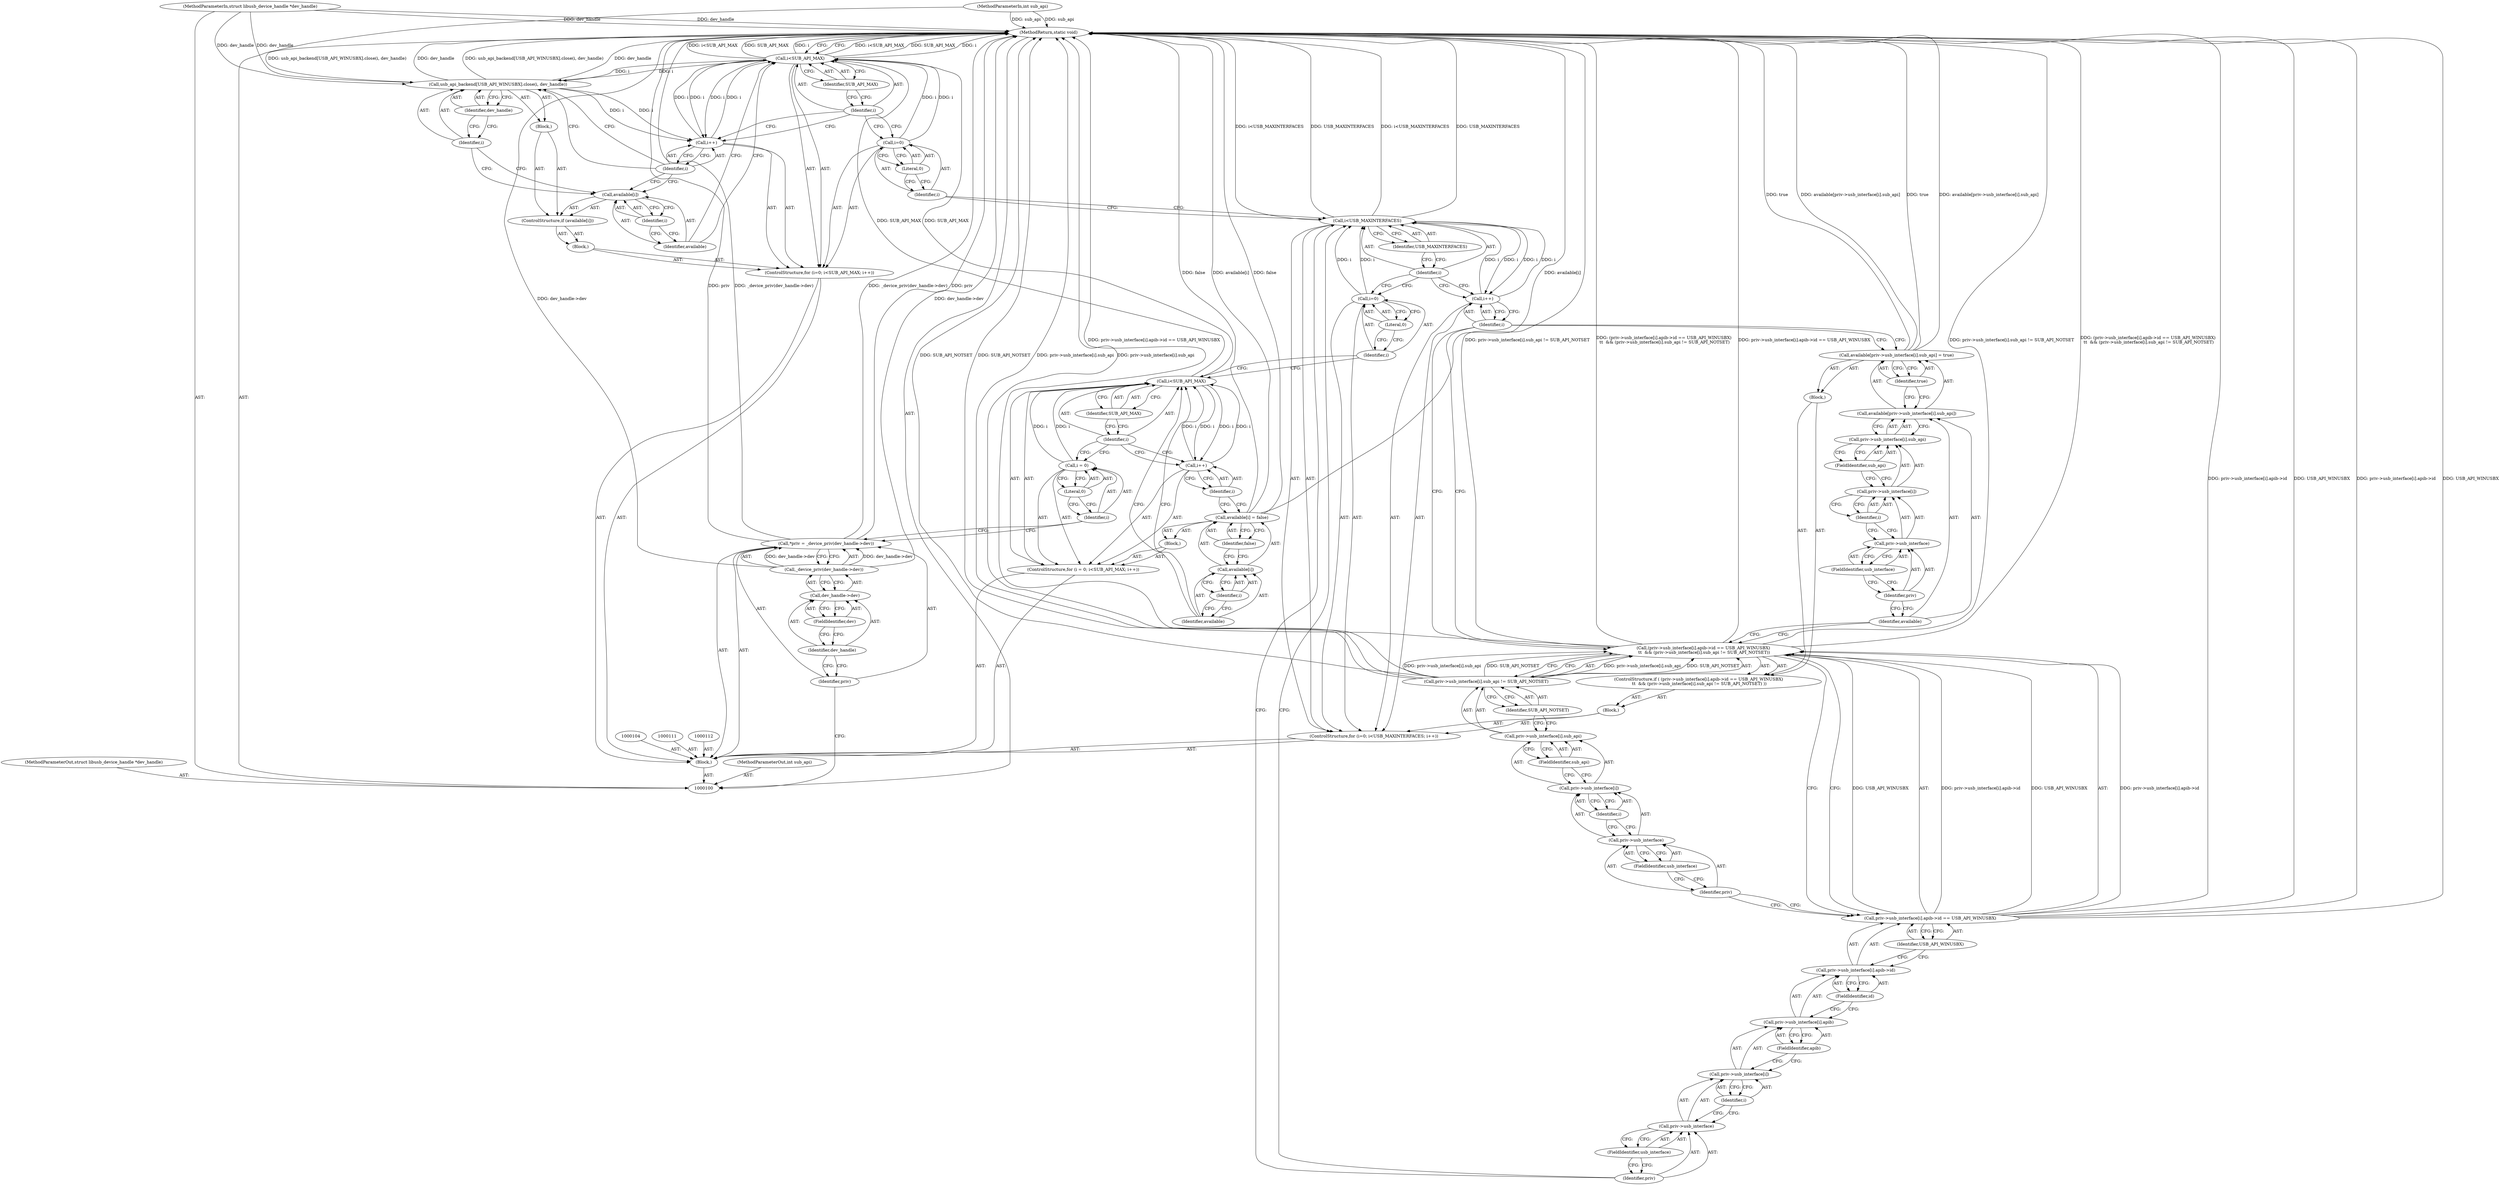 digraph "0_Chrome_ac149a8d4371c0e01e0934fdd57b09e86f96b5b9_10" {
"1000190" [label="(MethodReturn,static void)"];
"1000101" [label="(MethodParameterIn,int sub_api)"];
"1000253" [label="(MethodParameterOut,int sub_api)"];
"1000102" [label="(MethodParameterIn,struct libusb_device_handle *dev_handle)"];
"1000254" [label="(MethodParameterOut,struct libusb_device_handle *dev_handle)"];
"1000128" [label="(ControlStructure,for (i=0; i<USB_MAXINTERFACES; i++))"];
"1000132" [label="(Call,i<USB_MAXINTERFACES)"];
"1000133" [label="(Identifier,i)"];
"1000134" [label="(Identifier,USB_MAXINTERFACES)"];
"1000135" [label="(Call,i++)"];
"1000136" [label="(Identifier,i)"];
"1000137" [label="(Block,)"];
"1000129" [label="(Call,i=0)"];
"1000130" [label="(Identifier,i)"];
"1000131" [label="(Literal,0)"];
"1000146" [label="(FieldIdentifier,usb_interface)"];
"1000147" [label="(Identifier,i)"];
"1000138" [label="(ControlStructure,if ( (priv->usb_interface[i].apib->id == USB_API_WINUSBX)\n \t\t  && (priv->usb_interface[i].sub_api != SUB_API_NOTSET) ))"];
"1000148" [label="(FieldIdentifier,apib)"];
"1000149" [label="(FieldIdentifier,id)"];
"1000150" [label="(Identifier,USB_API_WINUSBX)"];
"1000139" [label="(Call,(priv->usb_interface[i].apib->id == USB_API_WINUSBX)\n \t\t  && (priv->usb_interface[i].sub_api != SUB_API_NOTSET))"];
"1000140" [label="(Call,priv->usb_interface[i].apib->id == USB_API_WINUSBX)"];
"1000141" [label="(Call,priv->usb_interface[i].apib->id)"];
"1000142" [label="(Call,priv->usb_interface[i].apib)"];
"1000143" [label="(Call,priv->usb_interface[i])"];
"1000144" [label="(Call,priv->usb_interface)"];
"1000145" [label="(Identifier,priv)"];
"1000156" [label="(FieldIdentifier,usb_interface)"];
"1000157" [label="(Identifier,i)"];
"1000158" [label="(FieldIdentifier,sub_api)"];
"1000159" [label="(Identifier,SUB_API_NOTSET)"];
"1000160" [label="(Block,)"];
"1000151" [label="(Call,priv->usb_interface[i].sub_api != SUB_API_NOTSET)"];
"1000152" [label="(Call,priv->usb_interface[i].sub_api)"];
"1000153" [label="(Call,priv->usb_interface[i])"];
"1000154" [label="(Call,priv->usb_interface)"];
"1000155" [label="(Identifier,priv)"];
"1000164" [label="(Call,priv->usb_interface[i].sub_api)"];
"1000165" [label="(Call,priv->usb_interface[i])"];
"1000166" [label="(Call,priv->usb_interface)"];
"1000167" [label="(Identifier,priv)"];
"1000168" [label="(FieldIdentifier,usb_interface)"];
"1000169" [label="(Identifier,i)"];
"1000170" [label="(FieldIdentifier,sub_api)"];
"1000161" [label="(Call,available[priv->usb_interface[i].sub_api] = true)"];
"1000162" [label="(Call,available[priv->usb_interface[i].sub_api])"];
"1000163" [label="(Identifier,available)"];
"1000171" [label="(Identifier,true)"];
"1000172" [label="(ControlStructure,for (i=0; i<SUB_API_MAX; i++))"];
"1000176" [label="(Call,i<SUB_API_MAX)"];
"1000177" [label="(Identifier,i)"];
"1000178" [label="(Identifier,SUB_API_MAX)"];
"1000179" [label="(Call,i++)"];
"1000180" [label="(Identifier,i)"];
"1000181" [label="(Block,)"];
"1000173" [label="(Call,i=0)"];
"1000174" [label="(Identifier,i)"];
"1000175" [label="(Literal,0)"];
"1000185" [label="(Identifier,i)"];
"1000182" [label="(ControlStructure,if (available[i]))"];
"1000186" [label="(Block,)"];
"1000183" [label="(Call,available[i])"];
"1000184" [label="(Identifier,available)"];
"1000103" [label="(Block,)"];
"1000187" [label="(Call,usb_api_backend[USB_API_WINUSBX].close(i, dev_handle))"];
"1000188" [label="(Identifier,i)"];
"1000189" [label="(Identifier,dev_handle)"];
"1000105" [label="(Call,*priv = _device_priv(dev_handle->dev))"];
"1000106" [label="(Identifier,priv)"];
"1000107" [label="(Call,_device_priv(dev_handle->dev))"];
"1000108" [label="(Call,dev_handle->dev)"];
"1000109" [label="(Identifier,dev_handle)"];
"1000110" [label="(FieldIdentifier,dev)"];
"1000116" [label="(Literal,0)"];
"1000117" [label="(Call,i<SUB_API_MAX)"];
"1000118" [label="(Identifier,i)"];
"1000119" [label="(Identifier,SUB_API_MAX)"];
"1000113" [label="(ControlStructure,for (i = 0; i<SUB_API_MAX; i++))"];
"1000120" [label="(Call,i++)"];
"1000121" [label="(Identifier,i)"];
"1000122" [label="(Block,)"];
"1000114" [label="(Call,i = 0)"];
"1000115" [label="(Identifier,i)"];
"1000126" [label="(Identifier,i)"];
"1000127" [label="(Identifier,false)"];
"1000123" [label="(Call,available[i] = false)"];
"1000124" [label="(Call,available[i])"];
"1000125" [label="(Identifier,available)"];
"1000190" -> "1000100"  [label="AST: "];
"1000190" -> "1000176"  [label="CFG: "];
"1000187" -> "1000190"  [label="DDG: usb_api_backend[USB_API_WINUSBX].close(i, dev_handle)"];
"1000187" -> "1000190"  [label="DDG: dev_handle"];
"1000107" -> "1000190"  [label="DDG: dev_handle->dev"];
"1000132" -> "1000190"  [label="DDG: USB_MAXINTERFACES"];
"1000132" -> "1000190"  [label="DDG: i<USB_MAXINTERFACES"];
"1000176" -> "1000190"  [label="DDG: i<SUB_API_MAX"];
"1000176" -> "1000190"  [label="DDG: SUB_API_MAX"];
"1000176" -> "1000190"  [label="DDG: i"];
"1000123" -> "1000190"  [label="DDG: false"];
"1000123" -> "1000190"  [label="DDG: available[i]"];
"1000102" -> "1000190"  [label="DDG: dev_handle"];
"1000161" -> "1000190"  [label="DDG: true"];
"1000161" -> "1000190"  [label="DDG: available[priv->usb_interface[i].sub_api]"];
"1000105" -> "1000190"  [label="DDG: priv"];
"1000105" -> "1000190"  [label="DDG: _device_priv(dev_handle->dev)"];
"1000151" -> "1000190"  [label="DDG: SUB_API_NOTSET"];
"1000151" -> "1000190"  [label="DDG: priv->usb_interface[i].sub_api"];
"1000139" -> "1000190"  [label="DDG: priv->usb_interface[i].sub_api != SUB_API_NOTSET"];
"1000139" -> "1000190"  [label="DDG: (priv->usb_interface[i].apib->id == USB_API_WINUSBX)\n \t\t  && (priv->usb_interface[i].sub_api != SUB_API_NOTSET)"];
"1000139" -> "1000190"  [label="DDG: priv->usb_interface[i].apib->id == USB_API_WINUSBX"];
"1000140" -> "1000190"  [label="DDG: priv->usb_interface[i].apib->id"];
"1000140" -> "1000190"  [label="DDG: USB_API_WINUSBX"];
"1000101" -> "1000190"  [label="DDG: sub_api"];
"1000101" -> "1000100"  [label="AST: "];
"1000101" -> "1000190"  [label="DDG: sub_api"];
"1000253" -> "1000100"  [label="AST: "];
"1000102" -> "1000100"  [label="AST: "];
"1000102" -> "1000190"  [label="DDG: dev_handle"];
"1000102" -> "1000187"  [label="DDG: dev_handle"];
"1000254" -> "1000100"  [label="AST: "];
"1000128" -> "1000103"  [label="AST: "];
"1000129" -> "1000128"  [label="AST: "];
"1000132" -> "1000128"  [label="AST: "];
"1000135" -> "1000128"  [label="AST: "];
"1000137" -> "1000128"  [label="AST: "];
"1000132" -> "1000128"  [label="AST: "];
"1000132" -> "1000134"  [label="CFG: "];
"1000133" -> "1000132"  [label="AST: "];
"1000134" -> "1000132"  [label="AST: "];
"1000145" -> "1000132"  [label="CFG: "];
"1000174" -> "1000132"  [label="CFG: "];
"1000132" -> "1000190"  [label="DDG: USB_MAXINTERFACES"];
"1000132" -> "1000190"  [label="DDG: i<USB_MAXINTERFACES"];
"1000129" -> "1000132"  [label="DDG: i"];
"1000135" -> "1000132"  [label="DDG: i"];
"1000132" -> "1000135"  [label="DDG: i"];
"1000133" -> "1000132"  [label="AST: "];
"1000133" -> "1000129"  [label="CFG: "];
"1000133" -> "1000135"  [label="CFG: "];
"1000134" -> "1000133"  [label="CFG: "];
"1000134" -> "1000132"  [label="AST: "];
"1000134" -> "1000133"  [label="CFG: "];
"1000132" -> "1000134"  [label="CFG: "];
"1000135" -> "1000128"  [label="AST: "];
"1000135" -> "1000136"  [label="CFG: "];
"1000136" -> "1000135"  [label="AST: "];
"1000133" -> "1000135"  [label="CFG: "];
"1000135" -> "1000132"  [label="DDG: i"];
"1000132" -> "1000135"  [label="DDG: i"];
"1000136" -> "1000135"  [label="AST: "];
"1000136" -> "1000161"  [label="CFG: "];
"1000136" -> "1000139"  [label="CFG: "];
"1000135" -> "1000136"  [label="CFG: "];
"1000137" -> "1000128"  [label="AST: "];
"1000138" -> "1000137"  [label="AST: "];
"1000129" -> "1000128"  [label="AST: "];
"1000129" -> "1000131"  [label="CFG: "];
"1000130" -> "1000129"  [label="AST: "];
"1000131" -> "1000129"  [label="AST: "];
"1000133" -> "1000129"  [label="CFG: "];
"1000129" -> "1000132"  [label="DDG: i"];
"1000130" -> "1000129"  [label="AST: "];
"1000130" -> "1000117"  [label="CFG: "];
"1000131" -> "1000130"  [label="CFG: "];
"1000131" -> "1000129"  [label="AST: "];
"1000131" -> "1000130"  [label="CFG: "];
"1000129" -> "1000131"  [label="CFG: "];
"1000146" -> "1000144"  [label="AST: "];
"1000146" -> "1000145"  [label="CFG: "];
"1000144" -> "1000146"  [label="CFG: "];
"1000147" -> "1000143"  [label="AST: "];
"1000147" -> "1000144"  [label="CFG: "];
"1000143" -> "1000147"  [label="CFG: "];
"1000138" -> "1000137"  [label="AST: "];
"1000139" -> "1000138"  [label="AST: "];
"1000160" -> "1000138"  [label="AST: "];
"1000148" -> "1000142"  [label="AST: "];
"1000148" -> "1000143"  [label="CFG: "];
"1000142" -> "1000148"  [label="CFG: "];
"1000149" -> "1000141"  [label="AST: "];
"1000149" -> "1000142"  [label="CFG: "];
"1000141" -> "1000149"  [label="CFG: "];
"1000150" -> "1000140"  [label="AST: "];
"1000150" -> "1000141"  [label="CFG: "];
"1000140" -> "1000150"  [label="CFG: "];
"1000139" -> "1000138"  [label="AST: "];
"1000139" -> "1000140"  [label="CFG: "];
"1000139" -> "1000151"  [label="CFG: "];
"1000140" -> "1000139"  [label="AST: "];
"1000151" -> "1000139"  [label="AST: "];
"1000163" -> "1000139"  [label="CFG: "];
"1000136" -> "1000139"  [label="CFG: "];
"1000139" -> "1000190"  [label="DDG: priv->usb_interface[i].sub_api != SUB_API_NOTSET"];
"1000139" -> "1000190"  [label="DDG: (priv->usb_interface[i].apib->id == USB_API_WINUSBX)\n \t\t  && (priv->usb_interface[i].sub_api != SUB_API_NOTSET)"];
"1000139" -> "1000190"  [label="DDG: priv->usb_interface[i].apib->id == USB_API_WINUSBX"];
"1000140" -> "1000139"  [label="DDG: priv->usb_interface[i].apib->id"];
"1000140" -> "1000139"  [label="DDG: USB_API_WINUSBX"];
"1000151" -> "1000139"  [label="DDG: priv->usb_interface[i].sub_api"];
"1000151" -> "1000139"  [label="DDG: SUB_API_NOTSET"];
"1000140" -> "1000139"  [label="AST: "];
"1000140" -> "1000150"  [label="CFG: "];
"1000141" -> "1000140"  [label="AST: "];
"1000150" -> "1000140"  [label="AST: "];
"1000155" -> "1000140"  [label="CFG: "];
"1000139" -> "1000140"  [label="CFG: "];
"1000140" -> "1000190"  [label="DDG: priv->usb_interface[i].apib->id"];
"1000140" -> "1000190"  [label="DDG: USB_API_WINUSBX"];
"1000140" -> "1000139"  [label="DDG: priv->usb_interface[i].apib->id"];
"1000140" -> "1000139"  [label="DDG: USB_API_WINUSBX"];
"1000141" -> "1000140"  [label="AST: "];
"1000141" -> "1000149"  [label="CFG: "];
"1000142" -> "1000141"  [label="AST: "];
"1000149" -> "1000141"  [label="AST: "];
"1000150" -> "1000141"  [label="CFG: "];
"1000142" -> "1000141"  [label="AST: "];
"1000142" -> "1000148"  [label="CFG: "];
"1000143" -> "1000142"  [label="AST: "];
"1000148" -> "1000142"  [label="AST: "];
"1000149" -> "1000142"  [label="CFG: "];
"1000143" -> "1000142"  [label="AST: "];
"1000143" -> "1000147"  [label="CFG: "];
"1000144" -> "1000143"  [label="AST: "];
"1000147" -> "1000143"  [label="AST: "];
"1000148" -> "1000143"  [label="CFG: "];
"1000144" -> "1000143"  [label="AST: "];
"1000144" -> "1000146"  [label="CFG: "];
"1000145" -> "1000144"  [label="AST: "];
"1000146" -> "1000144"  [label="AST: "];
"1000147" -> "1000144"  [label="CFG: "];
"1000145" -> "1000144"  [label="AST: "];
"1000145" -> "1000132"  [label="CFG: "];
"1000146" -> "1000145"  [label="CFG: "];
"1000156" -> "1000154"  [label="AST: "];
"1000156" -> "1000155"  [label="CFG: "];
"1000154" -> "1000156"  [label="CFG: "];
"1000157" -> "1000153"  [label="AST: "];
"1000157" -> "1000154"  [label="CFG: "];
"1000153" -> "1000157"  [label="CFG: "];
"1000158" -> "1000152"  [label="AST: "];
"1000158" -> "1000153"  [label="CFG: "];
"1000152" -> "1000158"  [label="CFG: "];
"1000159" -> "1000151"  [label="AST: "];
"1000159" -> "1000152"  [label="CFG: "];
"1000151" -> "1000159"  [label="CFG: "];
"1000160" -> "1000138"  [label="AST: "];
"1000161" -> "1000160"  [label="AST: "];
"1000151" -> "1000139"  [label="AST: "];
"1000151" -> "1000159"  [label="CFG: "];
"1000152" -> "1000151"  [label="AST: "];
"1000159" -> "1000151"  [label="AST: "];
"1000139" -> "1000151"  [label="CFG: "];
"1000151" -> "1000190"  [label="DDG: SUB_API_NOTSET"];
"1000151" -> "1000190"  [label="DDG: priv->usb_interface[i].sub_api"];
"1000151" -> "1000139"  [label="DDG: priv->usb_interface[i].sub_api"];
"1000151" -> "1000139"  [label="DDG: SUB_API_NOTSET"];
"1000152" -> "1000151"  [label="AST: "];
"1000152" -> "1000158"  [label="CFG: "];
"1000153" -> "1000152"  [label="AST: "];
"1000158" -> "1000152"  [label="AST: "];
"1000159" -> "1000152"  [label="CFG: "];
"1000153" -> "1000152"  [label="AST: "];
"1000153" -> "1000157"  [label="CFG: "];
"1000154" -> "1000153"  [label="AST: "];
"1000157" -> "1000153"  [label="AST: "];
"1000158" -> "1000153"  [label="CFG: "];
"1000154" -> "1000153"  [label="AST: "];
"1000154" -> "1000156"  [label="CFG: "];
"1000155" -> "1000154"  [label="AST: "];
"1000156" -> "1000154"  [label="AST: "];
"1000157" -> "1000154"  [label="CFG: "];
"1000155" -> "1000154"  [label="AST: "];
"1000155" -> "1000140"  [label="CFG: "];
"1000156" -> "1000155"  [label="CFG: "];
"1000164" -> "1000162"  [label="AST: "];
"1000164" -> "1000170"  [label="CFG: "];
"1000165" -> "1000164"  [label="AST: "];
"1000170" -> "1000164"  [label="AST: "];
"1000162" -> "1000164"  [label="CFG: "];
"1000165" -> "1000164"  [label="AST: "];
"1000165" -> "1000169"  [label="CFG: "];
"1000166" -> "1000165"  [label="AST: "];
"1000169" -> "1000165"  [label="AST: "];
"1000170" -> "1000165"  [label="CFG: "];
"1000166" -> "1000165"  [label="AST: "];
"1000166" -> "1000168"  [label="CFG: "];
"1000167" -> "1000166"  [label="AST: "];
"1000168" -> "1000166"  [label="AST: "];
"1000169" -> "1000166"  [label="CFG: "];
"1000167" -> "1000166"  [label="AST: "];
"1000167" -> "1000163"  [label="CFG: "];
"1000168" -> "1000167"  [label="CFG: "];
"1000168" -> "1000166"  [label="AST: "];
"1000168" -> "1000167"  [label="CFG: "];
"1000166" -> "1000168"  [label="CFG: "];
"1000169" -> "1000165"  [label="AST: "];
"1000169" -> "1000166"  [label="CFG: "];
"1000165" -> "1000169"  [label="CFG: "];
"1000170" -> "1000164"  [label="AST: "];
"1000170" -> "1000165"  [label="CFG: "];
"1000164" -> "1000170"  [label="CFG: "];
"1000161" -> "1000160"  [label="AST: "];
"1000161" -> "1000171"  [label="CFG: "];
"1000162" -> "1000161"  [label="AST: "];
"1000171" -> "1000161"  [label="AST: "];
"1000136" -> "1000161"  [label="CFG: "];
"1000161" -> "1000190"  [label="DDG: true"];
"1000161" -> "1000190"  [label="DDG: available[priv->usb_interface[i].sub_api]"];
"1000162" -> "1000161"  [label="AST: "];
"1000162" -> "1000164"  [label="CFG: "];
"1000163" -> "1000162"  [label="AST: "];
"1000164" -> "1000162"  [label="AST: "];
"1000171" -> "1000162"  [label="CFG: "];
"1000163" -> "1000162"  [label="AST: "];
"1000163" -> "1000139"  [label="CFG: "];
"1000167" -> "1000163"  [label="CFG: "];
"1000171" -> "1000161"  [label="AST: "];
"1000171" -> "1000162"  [label="CFG: "];
"1000161" -> "1000171"  [label="CFG: "];
"1000172" -> "1000103"  [label="AST: "];
"1000173" -> "1000172"  [label="AST: "];
"1000176" -> "1000172"  [label="AST: "];
"1000179" -> "1000172"  [label="AST: "];
"1000181" -> "1000172"  [label="AST: "];
"1000176" -> "1000172"  [label="AST: "];
"1000176" -> "1000178"  [label="CFG: "];
"1000177" -> "1000176"  [label="AST: "];
"1000178" -> "1000176"  [label="AST: "];
"1000184" -> "1000176"  [label="CFG: "];
"1000190" -> "1000176"  [label="CFG: "];
"1000176" -> "1000190"  [label="DDG: i<SUB_API_MAX"];
"1000176" -> "1000190"  [label="DDG: SUB_API_MAX"];
"1000176" -> "1000190"  [label="DDG: i"];
"1000179" -> "1000176"  [label="DDG: i"];
"1000173" -> "1000176"  [label="DDG: i"];
"1000117" -> "1000176"  [label="DDG: SUB_API_MAX"];
"1000176" -> "1000179"  [label="DDG: i"];
"1000176" -> "1000187"  [label="DDG: i"];
"1000177" -> "1000176"  [label="AST: "];
"1000177" -> "1000173"  [label="CFG: "];
"1000177" -> "1000179"  [label="CFG: "];
"1000178" -> "1000177"  [label="CFG: "];
"1000178" -> "1000176"  [label="AST: "];
"1000178" -> "1000177"  [label="CFG: "];
"1000176" -> "1000178"  [label="CFG: "];
"1000179" -> "1000172"  [label="AST: "];
"1000179" -> "1000180"  [label="CFG: "];
"1000180" -> "1000179"  [label="AST: "];
"1000177" -> "1000179"  [label="CFG: "];
"1000179" -> "1000176"  [label="DDG: i"];
"1000187" -> "1000179"  [label="DDG: i"];
"1000176" -> "1000179"  [label="DDG: i"];
"1000180" -> "1000179"  [label="AST: "];
"1000180" -> "1000187"  [label="CFG: "];
"1000180" -> "1000183"  [label="CFG: "];
"1000179" -> "1000180"  [label="CFG: "];
"1000181" -> "1000172"  [label="AST: "];
"1000182" -> "1000181"  [label="AST: "];
"1000173" -> "1000172"  [label="AST: "];
"1000173" -> "1000175"  [label="CFG: "];
"1000174" -> "1000173"  [label="AST: "];
"1000175" -> "1000173"  [label="AST: "];
"1000177" -> "1000173"  [label="CFG: "];
"1000173" -> "1000176"  [label="DDG: i"];
"1000174" -> "1000173"  [label="AST: "];
"1000174" -> "1000132"  [label="CFG: "];
"1000175" -> "1000174"  [label="CFG: "];
"1000175" -> "1000173"  [label="AST: "];
"1000175" -> "1000174"  [label="CFG: "];
"1000173" -> "1000175"  [label="CFG: "];
"1000185" -> "1000183"  [label="AST: "];
"1000185" -> "1000184"  [label="CFG: "];
"1000183" -> "1000185"  [label="CFG: "];
"1000182" -> "1000181"  [label="AST: "];
"1000183" -> "1000182"  [label="AST: "];
"1000186" -> "1000182"  [label="AST: "];
"1000186" -> "1000182"  [label="AST: "];
"1000187" -> "1000186"  [label="AST: "];
"1000183" -> "1000182"  [label="AST: "];
"1000183" -> "1000185"  [label="CFG: "];
"1000184" -> "1000183"  [label="AST: "];
"1000185" -> "1000183"  [label="AST: "];
"1000188" -> "1000183"  [label="CFG: "];
"1000180" -> "1000183"  [label="CFG: "];
"1000184" -> "1000183"  [label="AST: "];
"1000184" -> "1000176"  [label="CFG: "];
"1000185" -> "1000184"  [label="CFG: "];
"1000103" -> "1000100"  [label="AST: "];
"1000104" -> "1000103"  [label="AST: "];
"1000105" -> "1000103"  [label="AST: "];
"1000111" -> "1000103"  [label="AST: "];
"1000112" -> "1000103"  [label="AST: "];
"1000113" -> "1000103"  [label="AST: "];
"1000128" -> "1000103"  [label="AST: "];
"1000172" -> "1000103"  [label="AST: "];
"1000187" -> "1000186"  [label="AST: "];
"1000187" -> "1000189"  [label="CFG: "];
"1000188" -> "1000187"  [label="AST: "];
"1000189" -> "1000187"  [label="AST: "];
"1000180" -> "1000187"  [label="CFG: "];
"1000187" -> "1000190"  [label="DDG: usb_api_backend[USB_API_WINUSBX].close(i, dev_handle)"];
"1000187" -> "1000190"  [label="DDG: dev_handle"];
"1000187" -> "1000179"  [label="DDG: i"];
"1000176" -> "1000187"  [label="DDG: i"];
"1000102" -> "1000187"  [label="DDG: dev_handle"];
"1000188" -> "1000187"  [label="AST: "];
"1000188" -> "1000183"  [label="CFG: "];
"1000189" -> "1000188"  [label="CFG: "];
"1000189" -> "1000187"  [label="AST: "];
"1000189" -> "1000188"  [label="CFG: "];
"1000187" -> "1000189"  [label="CFG: "];
"1000105" -> "1000103"  [label="AST: "];
"1000105" -> "1000107"  [label="CFG: "];
"1000106" -> "1000105"  [label="AST: "];
"1000107" -> "1000105"  [label="AST: "];
"1000115" -> "1000105"  [label="CFG: "];
"1000105" -> "1000190"  [label="DDG: priv"];
"1000105" -> "1000190"  [label="DDG: _device_priv(dev_handle->dev)"];
"1000107" -> "1000105"  [label="DDG: dev_handle->dev"];
"1000106" -> "1000105"  [label="AST: "];
"1000106" -> "1000100"  [label="CFG: "];
"1000109" -> "1000106"  [label="CFG: "];
"1000107" -> "1000105"  [label="AST: "];
"1000107" -> "1000108"  [label="CFG: "];
"1000108" -> "1000107"  [label="AST: "];
"1000105" -> "1000107"  [label="CFG: "];
"1000107" -> "1000190"  [label="DDG: dev_handle->dev"];
"1000107" -> "1000105"  [label="DDG: dev_handle->dev"];
"1000108" -> "1000107"  [label="AST: "];
"1000108" -> "1000110"  [label="CFG: "];
"1000109" -> "1000108"  [label="AST: "];
"1000110" -> "1000108"  [label="AST: "];
"1000107" -> "1000108"  [label="CFG: "];
"1000109" -> "1000108"  [label="AST: "];
"1000109" -> "1000106"  [label="CFG: "];
"1000110" -> "1000109"  [label="CFG: "];
"1000110" -> "1000108"  [label="AST: "];
"1000110" -> "1000109"  [label="CFG: "];
"1000108" -> "1000110"  [label="CFG: "];
"1000116" -> "1000114"  [label="AST: "];
"1000116" -> "1000115"  [label="CFG: "];
"1000114" -> "1000116"  [label="CFG: "];
"1000117" -> "1000113"  [label="AST: "];
"1000117" -> "1000119"  [label="CFG: "];
"1000118" -> "1000117"  [label="AST: "];
"1000119" -> "1000117"  [label="AST: "];
"1000125" -> "1000117"  [label="CFG: "];
"1000130" -> "1000117"  [label="CFG: "];
"1000114" -> "1000117"  [label="DDG: i"];
"1000120" -> "1000117"  [label="DDG: i"];
"1000117" -> "1000120"  [label="DDG: i"];
"1000117" -> "1000176"  [label="DDG: SUB_API_MAX"];
"1000118" -> "1000117"  [label="AST: "];
"1000118" -> "1000114"  [label="CFG: "];
"1000118" -> "1000120"  [label="CFG: "];
"1000119" -> "1000118"  [label="CFG: "];
"1000119" -> "1000117"  [label="AST: "];
"1000119" -> "1000118"  [label="CFG: "];
"1000117" -> "1000119"  [label="CFG: "];
"1000113" -> "1000103"  [label="AST: "];
"1000114" -> "1000113"  [label="AST: "];
"1000117" -> "1000113"  [label="AST: "];
"1000120" -> "1000113"  [label="AST: "];
"1000122" -> "1000113"  [label="AST: "];
"1000120" -> "1000113"  [label="AST: "];
"1000120" -> "1000121"  [label="CFG: "];
"1000121" -> "1000120"  [label="AST: "];
"1000118" -> "1000120"  [label="CFG: "];
"1000120" -> "1000117"  [label="DDG: i"];
"1000117" -> "1000120"  [label="DDG: i"];
"1000121" -> "1000120"  [label="AST: "];
"1000121" -> "1000123"  [label="CFG: "];
"1000120" -> "1000121"  [label="CFG: "];
"1000122" -> "1000113"  [label="AST: "];
"1000123" -> "1000122"  [label="AST: "];
"1000114" -> "1000113"  [label="AST: "];
"1000114" -> "1000116"  [label="CFG: "];
"1000115" -> "1000114"  [label="AST: "];
"1000116" -> "1000114"  [label="AST: "];
"1000118" -> "1000114"  [label="CFG: "];
"1000114" -> "1000117"  [label="DDG: i"];
"1000115" -> "1000114"  [label="AST: "];
"1000115" -> "1000105"  [label="CFG: "];
"1000116" -> "1000115"  [label="CFG: "];
"1000126" -> "1000124"  [label="AST: "];
"1000126" -> "1000125"  [label="CFG: "];
"1000124" -> "1000126"  [label="CFG: "];
"1000127" -> "1000123"  [label="AST: "];
"1000127" -> "1000124"  [label="CFG: "];
"1000123" -> "1000127"  [label="CFG: "];
"1000123" -> "1000122"  [label="AST: "];
"1000123" -> "1000127"  [label="CFG: "];
"1000124" -> "1000123"  [label="AST: "];
"1000127" -> "1000123"  [label="AST: "];
"1000121" -> "1000123"  [label="CFG: "];
"1000123" -> "1000190"  [label="DDG: false"];
"1000123" -> "1000190"  [label="DDG: available[i]"];
"1000124" -> "1000123"  [label="AST: "];
"1000124" -> "1000126"  [label="CFG: "];
"1000125" -> "1000124"  [label="AST: "];
"1000126" -> "1000124"  [label="AST: "];
"1000127" -> "1000124"  [label="CFG: "];
"1000125" -> "1000124"  [label="AST: "];
"1000125" -> "1000117"  [label="CFG: "];
"1000126" -> "1000125"  [label="CFG: "];
}
